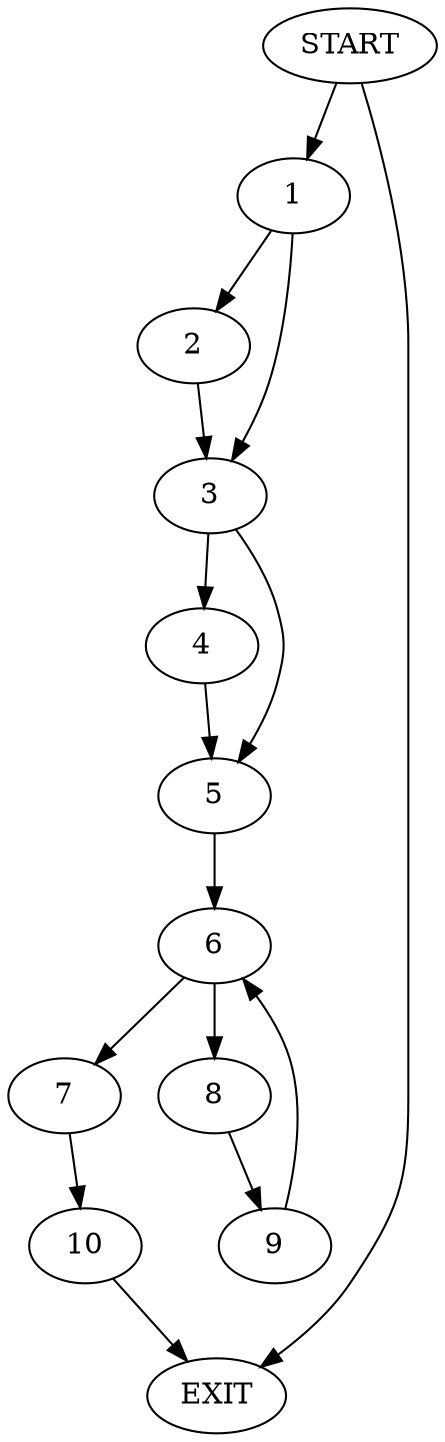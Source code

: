 digraph { 
0 [label="START"];
1;
2;
3;
4;
5;
6;
7;
8;
9;
10;
11[label="EXIT"];
0 -> 1;
0 -> 11;
1 -> 2;
1 -> 3;
2 -> 3;
3 -> 4;
3 -> 5;
4 -> 5;
5 -> 6;
6 -> 8;
6 -> 7;
7 -> 10;
8 -> 9;
9 -> 6;
10 -> 11;
}